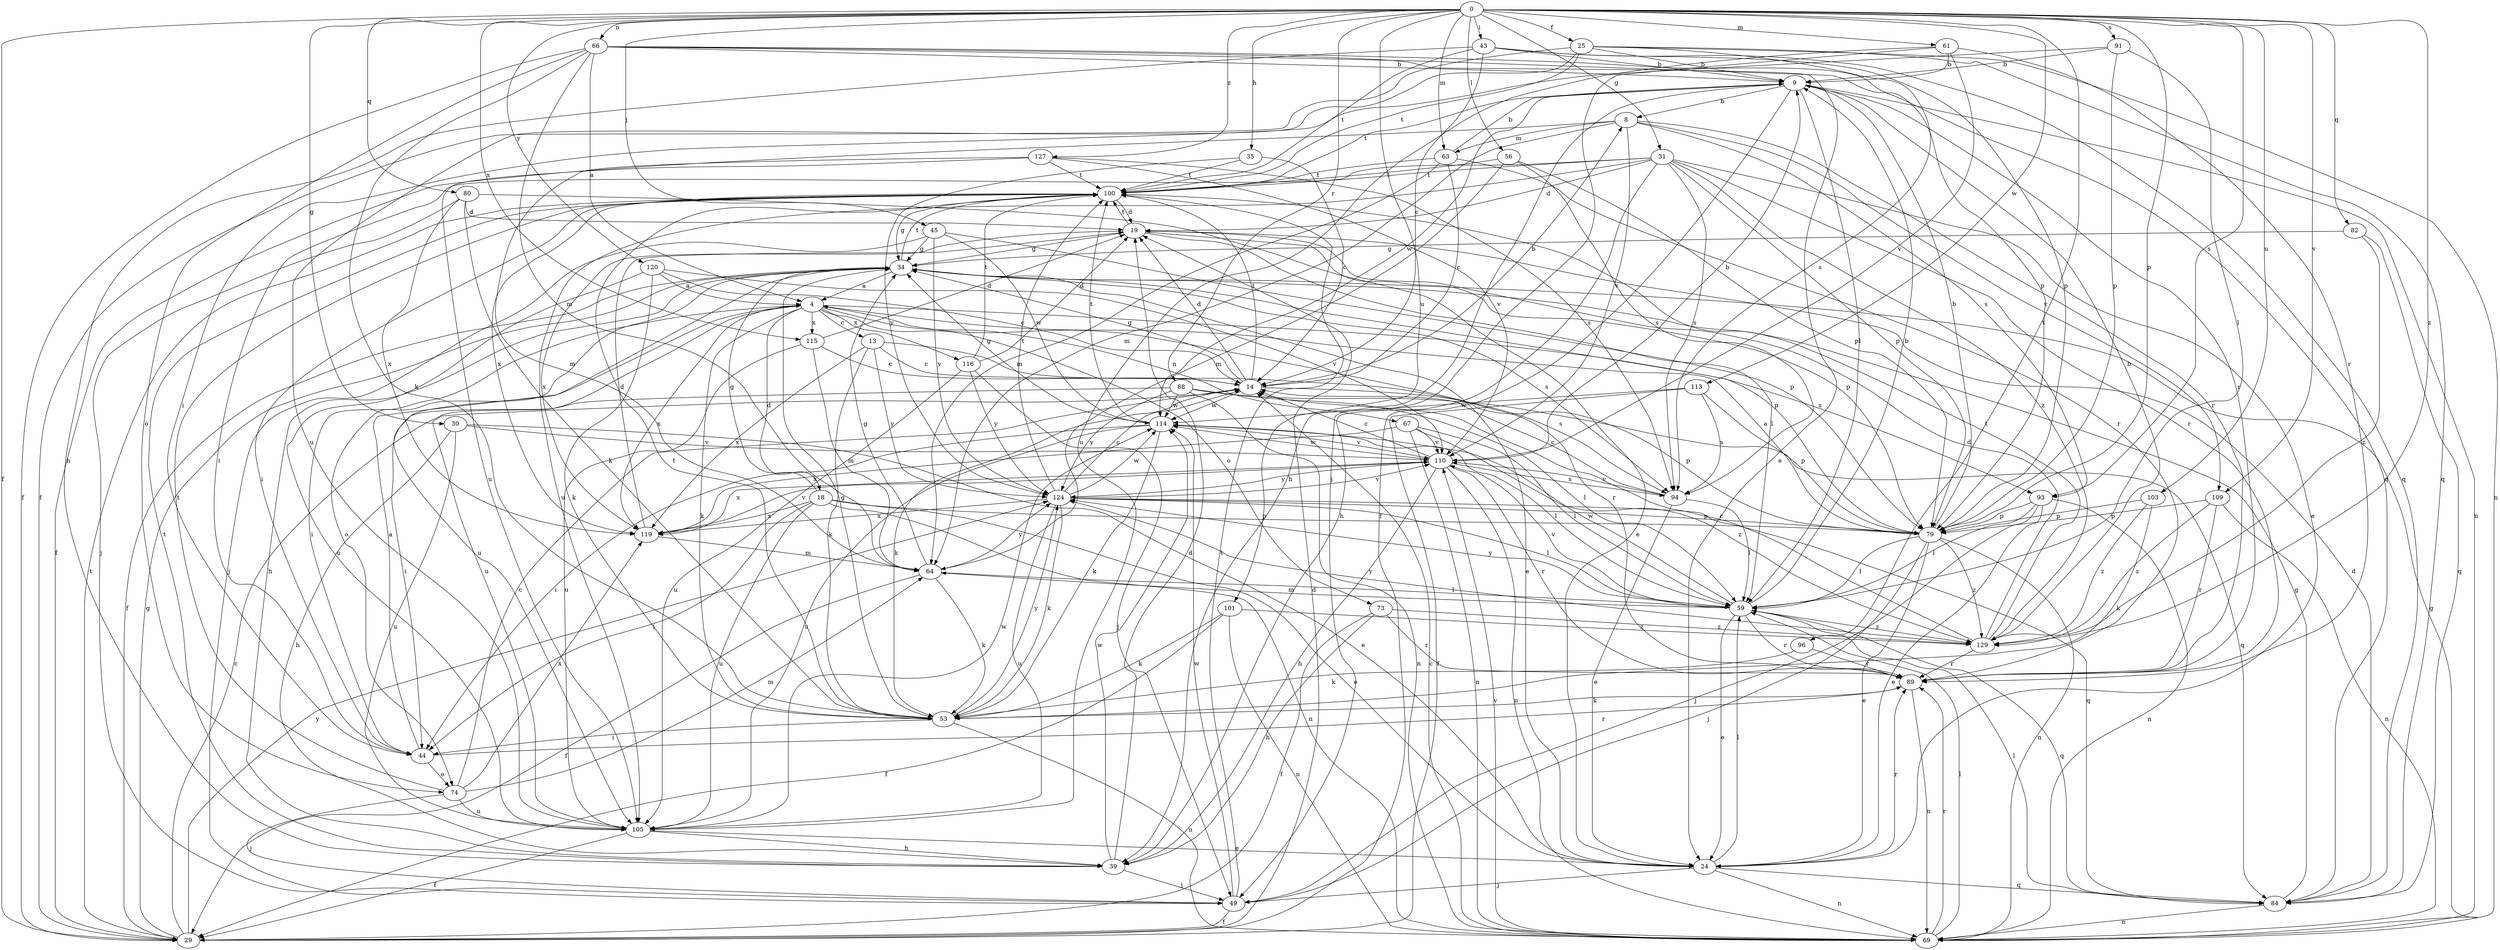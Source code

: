 strict digraph  {
0;
4;
8;
9;
13;
14;
18;
19;
24;
25;
29;
30;
31;
34;
35;
39;
43;
44;
45;
49;
53;
56;
59;
61;
63;
64;
66;
67;
69;
73;
74;
79;
80;
82;
84;
88;
89;
91;
93;
94;
96;
100;
101;
103;
105;
109;
110;
113;
114;
115;
116;
119;
120;
124;
127;
129;
0 -> 25  [label=f];
0 -> 29  [label=f];
0 -> 30  [label=g];
0 -> 31  [label=g];
0 -> 35  [label=h];
0 -> 43  [label=i];
0 -> 45  [label=j];
0 -> 56  [label=l];
0 -> 61  [label=m];
0 -> 63  [label=m];
0 -> 66  [label=n];
0 -> 79  [label=p];
0 -> 80  [label=q];
0 -> 82  [label=q];
0 -> 88  [label=r];
0 -> 91  [label=s];
0 -> 93  [label=s];
0 -> 96  [label=t];
0 -> 101  [label=u];
0 -> 103  [label=u];
0 -> 109  [label=v];
0 -> 113  [label=w];
0 -> 115  [label=x];
0 -> 120  [label=y];
0 -> 127  [label=z];
0 -> 129  [label=z];
4 -> 13  [label=c];
4 -> 18  [label=d];
4 -> 44  [label=i];
4 -> 53  [label=k];
4 -> 67  [label=n];
4 -> 73  [label=o];
4 -> 89  [label=r];
4 -> 93  [label=s];
4 -> 105  [label=u];
4 -> 115  [label=x];
4 -> 116  [label=x];
4 -> 119  [label=x];
8 -> 63  [label=m];
8 -> 64  [label=m];
8 -> 89  [label=r];
8 -> 93  [label=s];
8 -> 105  [label=u];
8 -> 109  [label=v];
8 -> 110  [label=v];
9 -> 8  [label=b];
9 -> 29  [label=f];
9 -> 39  [label=h];
9 -> 59  [label=l];
9 -> 69  [label=n];
9 -> 89  [label=r];
9 -> 100  [label=t];
9 -> 114  [label=w];
13 -> 14  [label=c];
13 -> 53  [label=k];
13 -> 94  [label=s];
13 -> 119  [label=x];
13 -> 124  [label=y];
14 -> 8  [label=b];
14 -> 19  [label=d];
14 -> 34  [label=g];
14 -> 53  [label=k];
14 -> 79  [label=p];
14 -> 100  [label=t];
14 -> 114  [label=w];
18 -> 24  [label=e];
18 -> 34  [label=g];
18 -> 44  [label=i];
18 -> 69  [label=n];
18 -> 79  [label=p];
18 -> 105  [label=u];
18 -> 119  [label=x];
19 -> 34  [label=g];
19 -> 59  [label=l];
19 -> 79  [label=p];
19 -> 100  [label=t];
19 -> 119  [label=x];
24 -> 49  [label=j];
24 -> 59  [label=l];
24 -> 69  [label=n];
24 -> 84  [label=q];
24 -> 89  [label=r];
25 -> 9  [label=b];
25 -> 29  [label=f];
25 -> 69  [label=n];
25 -> 84  [label=q];
25 -> 94  [label=s];
25 -> 100  [label=t];
25 -> 105  [label=u];
29 -> 14  [label=c];
29 -> 19  [label=d];
29 -> 34  [label=g];
29 -> 100  [label=t];
29 -> 124  [label=y];
30 -> 24  [label=e];
30 -> 39  [label=h];
30 -> 105  [label=u];
30 -> 110  [label=v];
31 -> 19  [label=d];
31 -> 24  [label=e];
31 -> 39  [label=h];
31 -> 44  [label=i];
31 -> 79  [label=p];
31 -> 89  [label=r];
31 -> 94  [label=s];
31 -> 100  [label=t];
31 -> 105  [label=u];
31 -> 129  [label=z];
34 -> 4  [label=a];
34 -> 24  [label=e];
34 -> 29  [label=f];
34 -> 39  [label=h];
34 -> 74  [label=o];
34 -> 79  [label=p];
34 -> 94  [label=s];
34 -> 100  [label=t];
34 -> 105  [label=u];
35 -> 14  [label=c];
35 -> 100  [label=t];
35 -> 124  [label=y];
39 -> 19  [label=d];
39 -> 49  [label=j];
39 -> 100  [label=t];
39 -> 114  [label=w];
43 -> 9  [label=b];
43 -> 14  [label=c];
43 -> 39  [label=h];
43 -> 79  [label=p];
43 -> 84  [label=q];
43 -> 100  [label=t];
44 -> 4  [label=a];
44 -> 74  [label=o];
44 -> 89  [label=r];
45 -> 34  [label=g];
45 -> 49  [label=j];
45 -> 79  [label=p];
45 -> 114  [label=w];
45 -> 124  [label=y];
49 -> 29  [label=f];
49 -> 100  [label=t];
49 -> 114  [label=w];
53 -> 34  [label=g];
53 -> 44  [label=i];
53 -> 69  [label=n];
53 -> 100  [label=t];
53 -> 124  [label=y];
56 -> 64  [label=m];
56 -> 79  [label=p];
56 -> 94  [label=s];
56 -> 100  [label=t];
59 -> 9  [label=b];
59 -> 24  [label=e];
59 -> 64  [label=m];
59 -> 84  [label=q];
59 -> 89  [label=r];
59 -> 110  [label=v];
59 -> 114  [label=w];
59 -> 124  [label=y];
59 -> 129  [label=z];
61 -> 9  [label=b];
61 -> 49  [label=j];
61 -> 89  [label=r];
61 -> 105  [label=u];
61 -> 110  [label=v];
63 -> 9  [label=b];
63 -> 14  [label=c];
63 -> 64  [label=m];
63 -> 89  [label=r];
63 -> 100  [label=t];
64 -> 29  [label=f];
64 -> 34  [label=g];
64 -> 53  [label=k];
64 -> 59  [label=l];
64 -> 124  [label=y];
66 -> 4  [label=a];
66 -> 9  [label=b];
66 -> 24  [label=e];
66 -> 29  [label=f];
66 -> 53  [label=k];
66 -> 64  [label=m];
66 -> 74  [label=o];
66 -> 79  [label=p];
66 -> 84  [label=q];
67 -> 59  [label=l];
67 -> 69  [label=n];
67 -> 110  [label=v];
67 -> 119  [label=x];
67 -> 129  [label=z];
69 -> 14  [label=c];
69 -> 34  [label=g];
69 -> 59  [label=l];
69 -> 89  [label=r];
69 -> 110  [label=v];
73 -> 29  [label=f];
73 -> 39  [label=h];
73 -> 89  [label=r];
73 -> 129  [label=z];
74 -> 14  [label=c];
74 -> 49  [label=j];
74 -> 64  [label=m];
74 -> 100  [label=t];
74 -> 105  [label=u];
74 -> 119  [label=x];
79 -> 4  [label=a];
79 -> 9  [label=b];
79 -> 24  [label=e];
79 -> 49  [label=j];
79 -> 59  [label=l];
79 -> 69  [label=n];
79 -> 129  [label=z];
80 -> 19  [label=d];
80 -> 24  [label=e];
80 -> 49  [label=j];
80 -> 53  [label=k];
80 -> 119  [label=x];
82 -> 34  [label=g];
82 -> 84  [label=q];
82 -> 129  [label=z];
84 -> 19  [label=d];
84 -> 34  [label=g];
84 -> 59  [label=l];
84 -> 69  [label=n];
88 -> 44  [label=i];
88 -> 59  [label=l];
88 -> 69  [label=n];
88 -> 84  [label=q];
88 -> 114  [label=w];
88 -> 124  [label=y];
89 -> 53  [label=k];
89 -> 69  [label=n];
91 -> 9  [label=b];
91 -> 44  [label=i];
91 -> 59  [label=l];
91 -> 79  [label=p];
93 -> 24  [label=e];
93 -> 49  [label=j];
93 -> 59  [label=l];
93 -> 69  [label=n];
93 -> 79  [label=p];
94 -> 14  [label=c];
94 -> 24  [label=e];
94 -> 59  [label=l];
94 -> 110  [label=v];
96 -> 53  [label=k];
96 -> 89  [label=r];
100 -> 19  [label=d];
100 -> 34  [label=g];
100 -> 44  [label=i];
100 -> 119  [label=x];
101 -> 29  [label=f];
101 -> 53  [label=k];
101 -> 69  [label=n];
101 -> 129  [label=z];
103 -> 53  [label=k];
103 -> 79  [label=p];
103 -> 129  [label=z];
105 -> 24  [label=e];
105 -> 29  [label=f];
105 -> 39  [label=h];
105 -> 114  [label=w];
109 -> 69  [label=n];
109 -> 79  [label=p];
109 -> 89  [label=r];
109 -> 129  [label=z];
110 -> 9  [label=b];
110 -> 14  [label=c];
110 -> 39  [label=h];
110 -> 69  [label=n];
110 -> 89  [label=r];
110 -> 94  [label=s];
110 -> 114  [label=w];
110 -> 119  [label=x];
110 -> 124  [label=y];
113 -> 29  [label=f];
113 -> 79  [label=p];
113 -> 94  [label=s];
113 -> 114  [label=w];
114 -> 34  [label=g];
114 -> 44  [label=i];
114 -> 53  [label=k];
114 -> 59  [label=l];
114 -> 100  [label=t];
114 -> 105  [label=u];
114 -> 110  [label=v];
115 -> 14  [label=c];
115 -> 19  [label=d];
115 -> 64  [label=m];
115 -> 105  [label=u];
116 -> 19  [label=d];
116 -> 49  [label=j];
116 -> 100  [label=t];
116 -> 105  [label=u];
116 -> 124  [label=y];
119 -> 19  [label=d];
119 -> 64  [label=m];
119 -> 110  [label=v];
120 -> 4  [label=a];
120 -> 14  [label=c];
120 -> 53  [label=k];
120 -> 105  [label=u];
120 -> 110  [label=v];
124 -> 14  [label=c];
124 -> 53  [label=k];
124 -> 59  [label=l];
124 -> 79  [label=p];
124 -> 84  [label=q];
124 -> 100  [label=t];
124 -> 105  [label=u];
124 -> 110  [label=v];
124 -> 114  [label=w];
124 -> 119  [label=x];
127 -> 29  [label=f];
127 -> 64  [label=m];
127 -> 94  [label=s];
127 -> 100  [label=t];
127 -> 110  [label=v];
129 -> 9  [label=b];
129 -> 14  [label=c];
129 -> 19  [label=d];
129 -> 89  [label=r];
129 -> 100  [label=t];
129 -> 124  [label=y];
}
